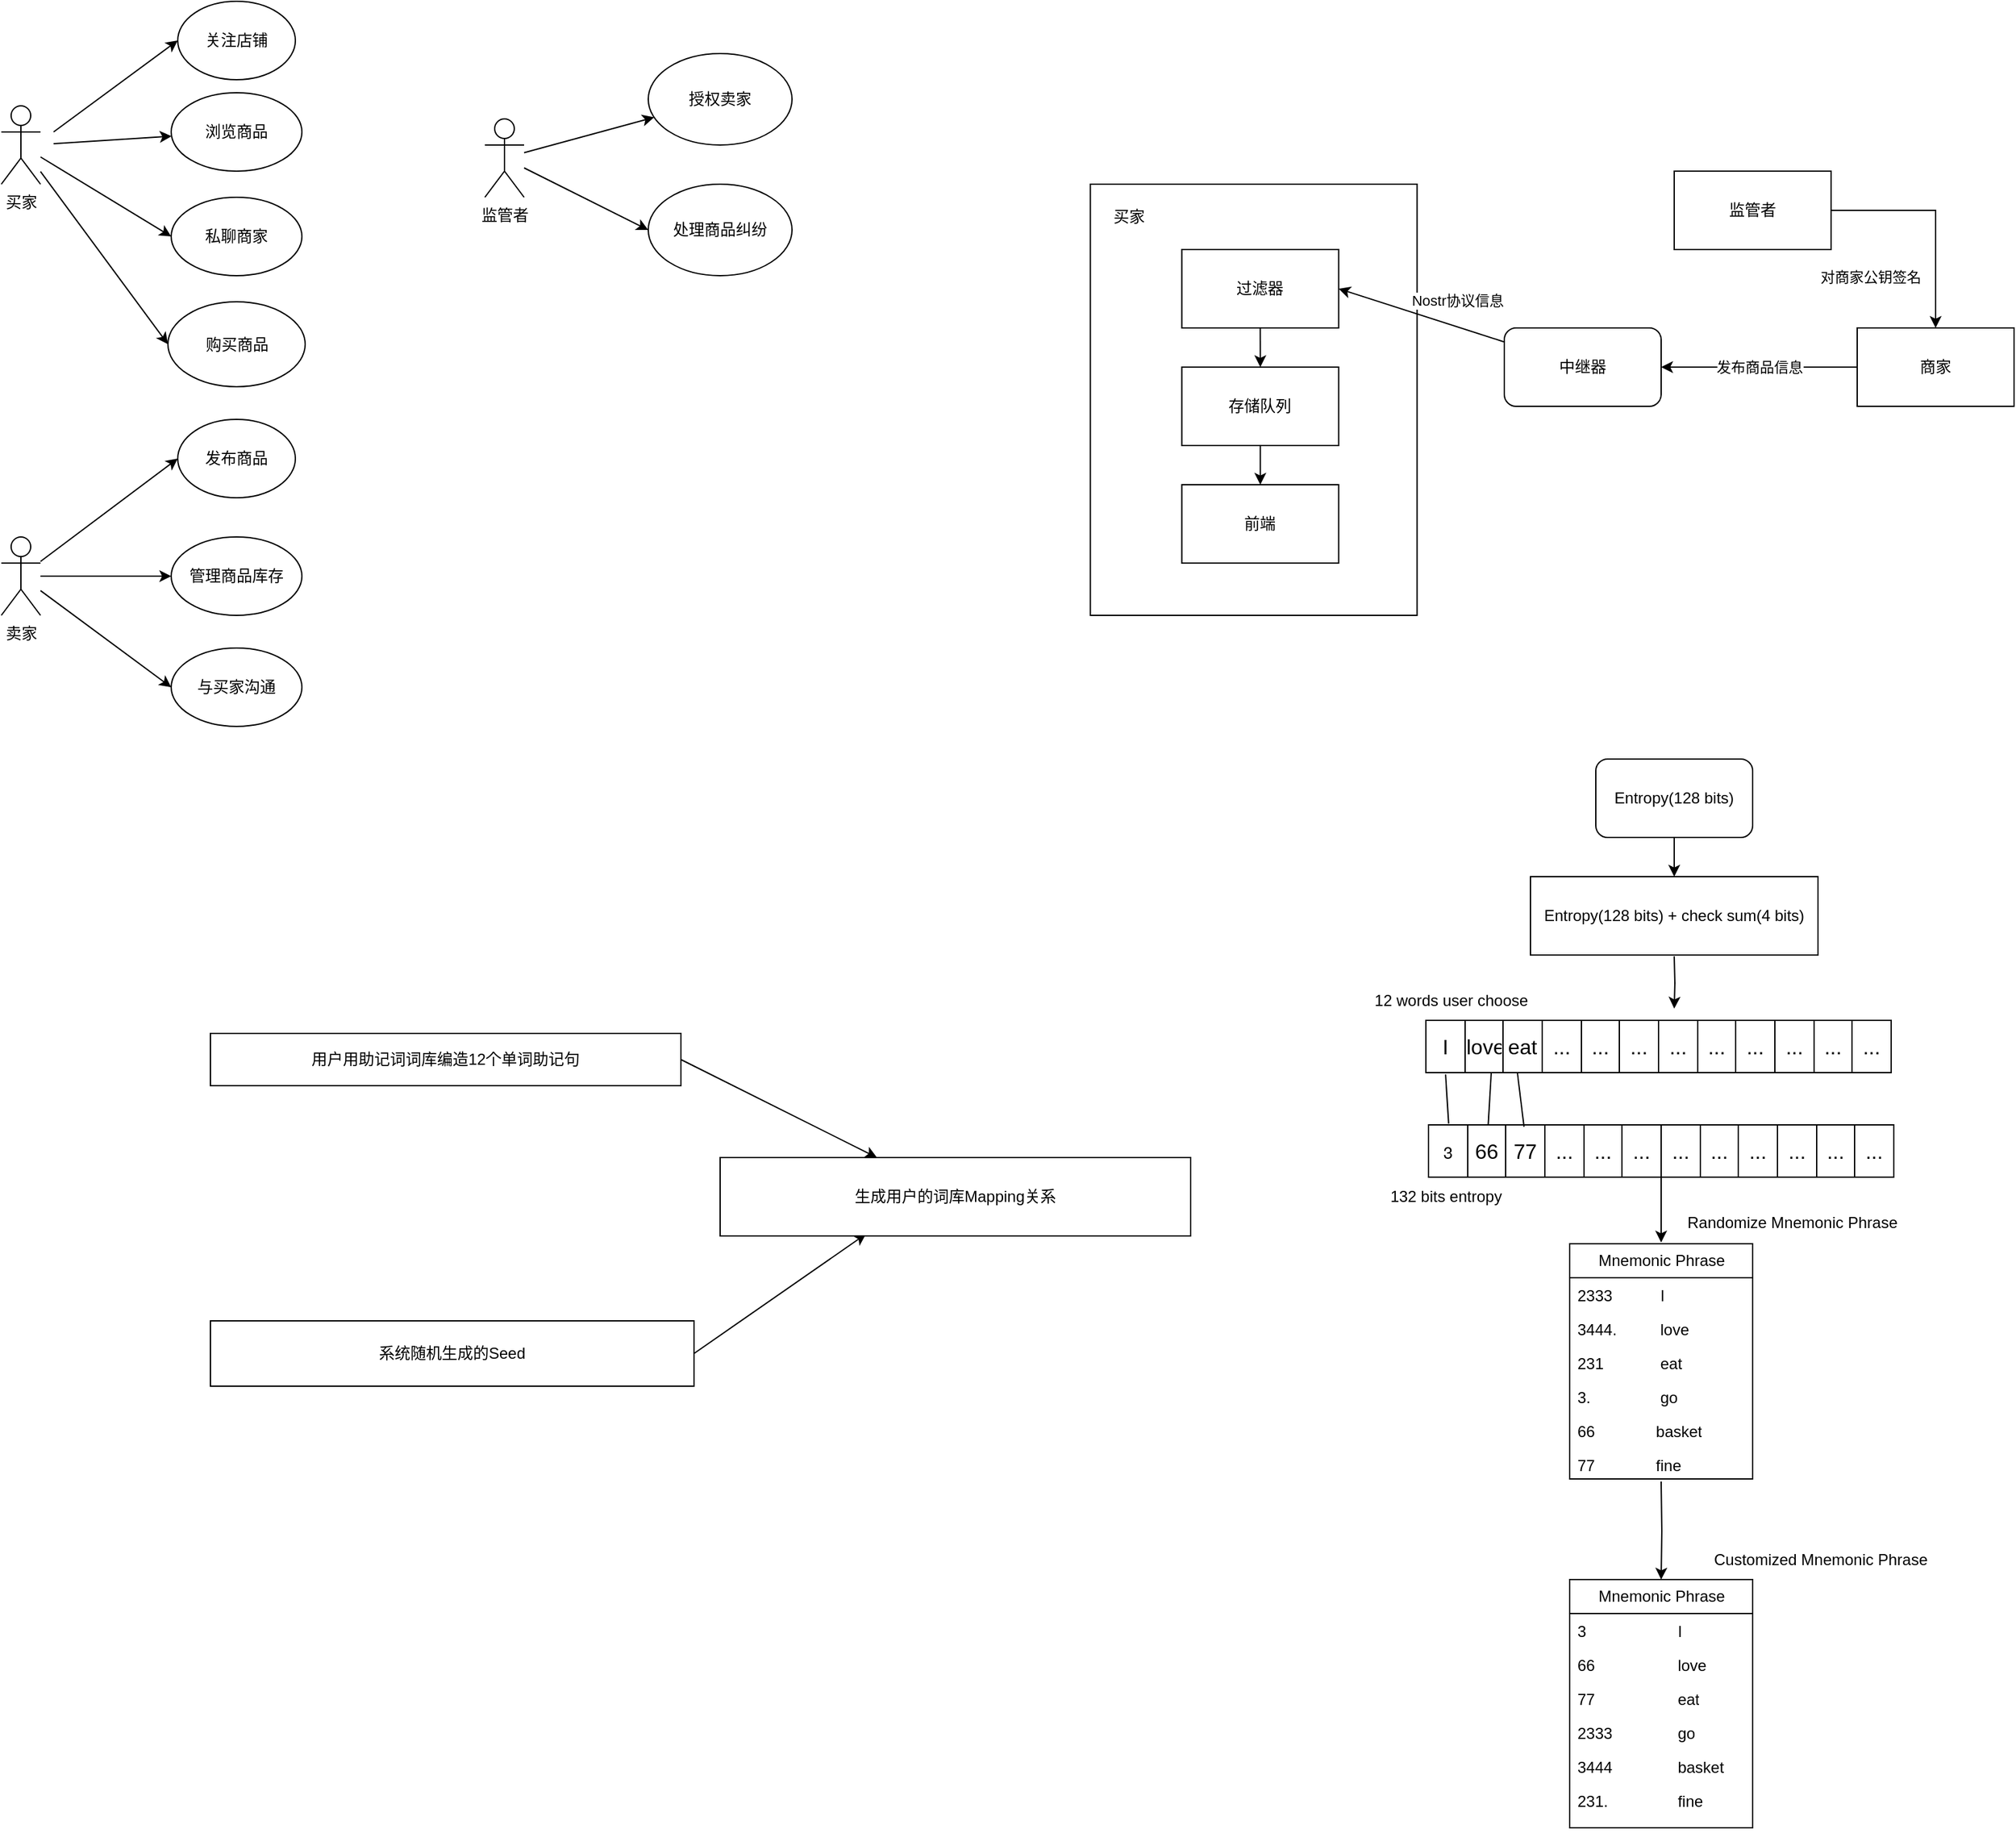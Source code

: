 <mxfile version="21.0.2" type="github">
  <diagram name="第 1 页" id="B5FwRz8VsBiWcjd7EB0q">
    <mxGraphModel dx="1122" dy="638" grid="1" gridSize="10" guides="1" tooltips="1" connect="1" arrows="1" fold="1" page="1" pageScale="1" pageWidth="827" pageHeight="1169" math="0" shadow="0">
      <root>
        <mxCell id="0" />
        <mxCell id="1" parent="0" />
        <mxCell id="hE6naJyZ3YEYH1XUzzc--43" value="Object" style="html=1;whiteSpace=wrap;" vertex="1" parent="1">
          <mxGeometry x="913.25" y="170" width="250" height="330" as="geometry" />
        </mxCell>
        <mxCell id="hE6naJyZ3YEYH1XUzzc--5" style="edgeStyle=orthogonalEdgeStyle;rounded=0;orthogonalLoop=1;jettySize=auto;html=1;exitX=0.5;exitY=1;exitDx=0;exitDy=0;" edge="1" parent="1" source="hE6naJyZ3YEYH1XUzzc--1" target="hE6naJyZ3YEYH1XUzzc--4">
          <mxGeometry relative="1" as="geometry" />
        </mxCell>
        <mxCell id="hE6naJyZ3YEYH1XUzzc--1" value="过滤器" style="rounded=0;whiteSpace=wrap;html=1;" vertex="1" parent="1">
          <mxGeometry x="983.25" y="220" width="120" height="60" as="geometry" />
        </mxCell>
        <mxCell id="hE6naJyZ3YEYH1XUzzc--7" style="edgeStyle=orthogonalEdgeStyle;rounded=0;orthogonalLoop=1;jettySize=auto;html=1;" edge="1" parent="1" source="hE6naJyZ3YEYH1XUzzc--4" target="hE6naJyZ3YEYH1XUzzc--6">
          <mxGeometry relative="1" as="geometry" />
        </mxCell>
        <mxCell id="hE6naJyZ3YEYH1XUzzc--4" value="存储队列" style="rounded=0;whiteSpace=wrap;html=1;" vertex="1" parent="1">
          <mxGeometry x="983.25" y="310" width="120" height="60" as="geometry" />
        </mxCell>
        <mxCell id="hE6naJyZ3YEYH1XUzzc--6" value="前端" style="rounded=0;whiteSpace=wrap;html=1;" vertex="1" parent="1">
          <mxGeometry x="983.25" y="400" width="120" height="60" as="geometry" />
        </mxCell>
        <mxCell id="hE6naJyZ3YEYH1XUzzc--15" style="rounded=0;orthogonalLoop=1;jettySize=auto;html=1;" edge="1" parent="1" target="hE6naJyZ3YEYH1XUzzc--10">
          <mxGeometry relative="1" as="geometry">
            <mxPoint x="120" y="139" as="sourcePoint" />
          </mxGeometry>
        </mxCell>
        <mxCell id="hE6naJyZ3YEYH1XUzzc--16" style="rounded=0;orthogonalLoop=1;jettySize=auto;html=1;entryX=0;entryY=0.5;entryDx=0;entryDy=0;" edge="1" parent="1" source="hE6naJyZ3YEYH1XUzzc--8" target="hE6naJyZ3YEYH1XUzzc--11">
          <mxGeometry relative="1" as="geometry" />
        </mxCell>
        <mxCell id="hE6naJyZ3YEYH1XUzzc--17" style="rounded=0;orthogonalLoop=1;jettySize=auto;html=1;entryX=0;entryY=0.5;entryDx=0;entryDy=0;" edge="1" parent="1" source="hE6naJyZ3YEYH1XUzzc--8" target="hE6naJyZ3YEYH1XUzzc--12">
          <mxGeometry relative="1" as="geometry" />
        </mxCell>
        <mxCell id="hE6naJyZ3YEYH1XUzzc--8" value="买家" style="shape=umlActor;verticalLabelPosition=bottom;verticalAlign=top;html=1;outlineConnect=0;" vertex="1" parent="1">
          <mxGeometry x="80" y="110" width="30" height="60" as="geometry" />
        </mxCell>
        <mxCell id="hE6naJyZ3YEYH1XUzzc--9" value="关注店铺" style="ellipse;whiteSpace=wrap;html=1;" vertex="1" parent="1">
          <mxGeometry x="215" y="30" width="90" height="60" as="geometry" />
        </mxCell>
        <mxCell id="hE6naJyZ3YEYH1XUzzc--10" value="浏览商品" style="ellipse;whiteSpace=wrap;html=1;" vertex="1" parent="1">
          <mxGeometry x="210" y="100" width="100" height="60" as="geometry" />
        </mxCell>
        <mxCell id="hE6naJyZ3YEYH1XUzzc--11" value="私聊商家" style="ellipse;whiteSpace=wrap;html=1;" vertex="1" parent="1">
          <mxGeometry x="210" y="180" width="100" height="60" as="geometry" />
        </mxCell>
        <mxCell id="hE6naJyZ3YEYH1XUzzc--12" value="购买商品" style="ellipse;whiteSpace=wrap;html=1;" vertex="1" parent="1">
          <mxGeometry x="207.5" y="260" width="105" height="65" as="geometry" />
        </mxCell>
        <mxCell id="hE6naJyZ3YEYH1XUzzc--14" value="" style="endArrow=classic;html=1;rounded=0;entryX=0;entryY=0.5;entryDx=0;entryDy=0;" edge="1" parent="1" target="hE6naJyZ3YEYH1XUzzc--9">
          <mxGeometry width="50" height="50" relative="1" as="geometry">
            <mxPoint x="120" y="130" as="sourcePoint" />
            <mxPoint x="440" y="210" as="targetPoint" />
          </mxGeometry>
        </mxCell>
        <mxCell id="hE6naJyZ3YEYH1XUzzc--24" style="rounded=0;orthogonalLoop=1;jettySize=auto;html=1;entryX=0;entryY=0.5;entryDx=0;entryDy=0;" edge="1" parent="1" source="hE6naJyZ3YEYH1XUzzc--18" target="hE6naJyZ3YEYH1XUzzc--21">
          <mxGeometry relative="1" as="geometry" />
        </mxCell>
        <mxCell id="hE6naJyZ3YEYH1XUzzc--25" style="edgeStyle=orthogonalEdgeStyle;rounded=0;orthogonalLoop=1;jettySize=auto;html=1;entryX=0;entryY=0.5;entryDx=0;entryDy=0;" edge="1" parent="1" source="hE6naJyZ3YEYH1XUzzc--18" target="hE6naJyZ3YEYH1XUzzc--22">
          <mxGeometry relative="1" as="geometry" />
        </mxCell>
        <mxCell id="hE6naJyZ3YEYH1XUzzc--26" style="rounded=0;orthogonalLoop=1;jettySize=auto;html=1;entryX=0;entryY=0.5;entryDx=0;entryDy=0;" edge="1" parent="1" source="hE6naJyZ3YEYH1XUzzc--18" target="hE6naJyZ3YEYH1XUzzc--23">
          <mxGeometry relative="1" as="geometry" />
        </mxCell>
        <mxCell id="hE6naJyZ3YEYH1XUzzc--18" value="卖家" style="shape=umlActor;verticalLabelPosition=bottom;verticalAlign=top;html=1;outlineConnect=0;" vertex="1" parent="1">
          <mxGeometry x="80" y="440" width="30" height="60" as="geometry" />
        </mxCell>
        <mxCell id="hE6naJyZ3YEYH1XUzzc--21" value="发布商品" style="ellipse;whiteSpace=wrap;html=1;" vertex="1" parent="1">
          <mxGeometry x="215" y="350" width="90" height="60" as="geometry" />
        </mxCell>
        <mxCell id="hE6naJyZ3YEYH1XUzzc--22" value="管理商品库存" style="ellipse;whiteSpace=wrap;html=1;" vertex="1" parent="1">
          <mxGeometry x="210" y="440" width="100" height="60" as="geometry" />
        </mxCell>
        <mxCell id="hE6naJyZ3YEYH1XUzzc--23" value="与买家沟通" style="ellipse;whiteSpace=wrap;html=1;" vertex="1" parent="1">
          <mxGeometry x="210" y="525" width="100" height="60" as="geometry" />
        </mxCell>
        <mxCell id="hE6naJyZ3YEYH1XUzzc--30" style="rounded=0;orthogonalLoop=1;jettySize=auto;html=1;" edge="1" parent="1" source="hE6naJyZ3YEYH1XUzzc--27" target="hE6naJyZ3YEYH1XUzzc--28">
          <mxGeometry relative="1" as="geometry" />
        </mxCell>
        <mxCell id="hE6naJyZ3YEYH1XUzzc--32" style="rounded=0;orthogonalLoop=1;jettySize=auto;html=1;entryX=0;entryY=0.5;entryDx=0;entryDy=0;" edge="1" parent="1" source="hE6naJyZ3YEYH1XUzzc--27" target="hE6naJyZ3YEYH1XUzzc--29">
          <mxGeometry relative="1" as="geometry" />
        </mxCell>
        <mxCell id="hE6naJyZ3YEYH1XUzzc--27" value="监管者" style="shape=umlActor;verticalLabelPosition=bottom;verticalAlign=top;html=1;outlineConnect=0;" vertex="1" parent="1">
          <mxGeometry x="450" y="120" width="30" height="60" as="geometry" />
        </mxCell>
        <mxCell id="hE6naJyZ3YEYH1XUzzc--28" value="授权卖家" style="ellipse;whiteSpace=wrap;html=1;" vertex="1" parent="1">
          <mxGeometry x="575" y="70" width="110" height="70" as="geometry" />
        </mxCell>
        <mxCell id="hE6naJyZ3YEYH1XUzzc--29" value="处理商品纠纷" style="ellipse;whiteSpace=wrap;html=1;" vertex="1" parent="1">
          <mxGeometry x="575" y="170" width="110" height="70" as="geometry" />
        </mxCell>
        <mxCell id="hE6naJyZ3YEYH1XUzzc--37" value="Nostr协议信息" style="rounded=0;orthogonalLoop=1;jettySize=auto;html=1;entryX=1;entryY=0.5;entryDx=0;entryDy=0;" edge="1" parent="1" source="hE6naJyZ3YEYH1XUzzc--36" target="hE6naJyZ3YEYH1XUzzc--1">
          <mxGeometry x="-0.35" y="-19" relative="1" as="geometry">
            <mxPoint as="offset" />
          </mxGeometry>
        </mxCell>
        <mxCell id="hE6naJyZ3YEYH1XUzzc--36" value="中继器" style="rounded=1;whiteSpace=wrap;html=1;" vertex="1" parent="1">
          <mxGeometry x="1230" y="280" width="120" height="60" as="geometry" />
        </mxCell>
        <mxCell id="hE6naJyZ3YEYH1XUzzc--39" value="发布商品信息" style="edgeStyle=orthogonalEdgeStyle;rounded=0;orthogonalLoop=1;jettySize=auto;html=1;entryX=1;entryY=0.5;entryDx=0;entryDy=0;" edge="1" parent="1" source="hE6naJyZ3YEYH1XUzzc--38" target="hE6naJyZ3YEYH1XUzzc--36">
          <mxGeometry relative="1" as="geometry" />
        </mxCell>
        <mxCell id="hE6naJyZ3YEYH1XUzzc--38" value="商家" style="rounded=0;whiteSpace=wrap;html=1;" vertex="1" parent="1">
          <mxGeometry x="1500" y="280" width="120" height="60" as="geometry" />
        </mxCell>
        <mxCell id="hE6naJyZ3YEYH1XUzzc--41" style="edgeStyle=orthogonalEdgeStyle;rounded=0;orthogonalLoop=1;jettySize=auto;html=1;entryX=0.5;entryY=0;entryDx=0;entryDy=0;" edge="1" parent="1" source="hE6naJyZ3YEYH1XUzzc--40" target="hE6naJyZ3YEYH1XUzzc--38">
          <mxGeometry relative="1" as="geometry" />
        </mxCell>
        <mxCell id="hE6naJyZ3YEYH1XUzzc--42" value="对商家公钥签名" style="edgeLabel;html=1;align=center;verticalAlign=middle;resizable=0;points=[];" vertex="1" connectable="0" parent="hE6naJyZ3YEYH1XUzzc--41">
          <mxGeometry x="0.124" y="2" relative="1" as="geometry">
            <mxPoint x="-52" y="35" as="offset" />
          </mxGeometry>
        </mxCell>
        <mxCell id="hE6naJyZ3YEYH1XUzzc--40" value="监管者" style="rounded=0;whiteSpace=wrap;html=1;" vertex="1" parent="1">
          <mxGeometry x="1360" y="160" width="120" height="60" as="geometry" />
        </mxCell>
        <mxCell id="hE6naJyZ3YEYH1XUzzc--45" value="买家" style="text;html=1;strokeColor=none;fillColor=none;align=center;verticalAlign=middle;whiteSpace=wrap;rounded=0;" vertex="1" parent="1">
          <mxGeometry x="913.25" y="180" width="60" height="30" as="geometry" />
        </mxCell>
        <mxCell id="hE6naJyZ3YEYH1XUzzc--50" style="rounded=0;orthogonalLoop=1;jettySize=auto;html=1;exitX=1;exitY=0.5;exitDx=0;exitDy=0;" edge="1" parent="1" source="hE6naJyZ3YEYH1XUzzc--46" target="hE6naJyZ3YEYH1XUzzc--49">
          <mxGeometry relative="1" as="geometry" />
        </mxCell>
        <mxCell id="hE6naJyZ3YEYH1XUzzc--46" value="用户用助记词词库编造12个单词助记句" style="rounded=0;whiteSpace=wrap;html=1;" vertex="1" parent="1">
          <mxGeometry x="240" y="820" width="360" height="40" as="geometry" />
        </mxCell>
        <mxCell id="hE6naJyZ3YEYH1XUzzc--51" style="rounded=0;orthogonalLoop=1;jettySize=auto;html=1;entryX=0.31;entryY=0.975;entryDx=0;entryDy=0;entryPerimeter=0;exitX=1;exitY=0.5;exitDx=0;exitDy=0;" edge="1" parent="1" source="hE6naJyZ3YEYH1XUzzc--48" target="hE6naJyZ3YEYH1XUzzc--49">
          <mxGeometry relative="1" as="geometry" />
        </mxCell>
        <mxCell id="hE6naJyZ3YEYH1XUzzc--48" value="系统随机生成的Seed" style="rounded=0;whiteSpace=wrap;html=1;" vertex="1" parent="1">
          <mxGeometry x="240" y="1040" width="370" height="50" as="geometry" />
        </mxCell>
        <mxCell id="hE6naJyZ3YEYH1XUzzc--49" value="生成用户的词库Mapping关系" style="rounded=0;whiteSpace=wrap;html=1;" vertex="1" parent="1">
          <mxGeometry x="630" y="915" width="360" height="60" as="geometry" />
        </mxCell>
        <mxCell id="hE6naJyZ3YEYH1XUzzc--54" style="edgeStyle=orthogonalEdgeStyle;rounded=0;orthogonalLoop=1;jettySize=auto;html=1;exitX=0.5;exitY=1;exitDx=0;exitDy=0;entryX=0.5;entryY=0;entryDx=0;entryDy=0;" edge="1" parent="1" source="hE6naJyZ3YEYH1XUzzc--52" target="hE6naJyZ3YEYH1XUzzc--53">
          <mxGeometry relative="1" as="geometry" />
        </mxCell>
        <mxCell id="hE6naJyZ3YEYH1XUzzc--52" value="Entropy(128 bits)" style="rounded=1;whiteSpace=wrap;html=1;" vertex="1" parent="1">
          <mxGeometry x="1300" y="610" width="120" height="60" as="geometry" />
        </mxCell>
        <mxCell id="hE6naJyZ3YEYH1XUzzc--155" style="edgeStyle=orthogonalEdgeStyle;rounded=0;orthogonalLoop=1;jettySize=auto;html=1;" edge="1" parent="1">
          <mxGeometry relative="1" as="geometry">
            <mxPoint x="1360" y="801" as="targetPoint" />
            <mxPoint x="1360" y="761" as="sourcePoint" />
          </mxGeometry>
        </mxCell>
        <mxCell id="hE6naJyZ3YEYH1XUzzc--53" value="Entropy(128 bits) + check sum(4 bits)" style="rounded=0;whiteSpace=wrap;html=1;" vertex="1" parent="1">
          <mxGeometry x="1250" y="700" width="220" height="60" as="geometry" />
        </mxCell>
        <mxCell id="hE6naJyZ3YEYH1XUzzc--80" value="" style="shape=table;startSize=0;container=1;collapsible=0;childLayout=tableLayout;fontSize=16;" vertex="1" parent="1">
          <mxGeometry x="1170" y="810" width="89" height="40" as="geometry" />
        </mxCell>
        <mxCell id="hE6naJyZ3YEYH1XUzzc--81" value="" style="shape=tableRow;horizontal=0;startSize=0;swimlaneHead=0;swimlaneBody=0;strokeColor=inherit;top=0;left=0;bottom=0;right=0;collapsible=0;dropTarget=0;fillColor=none;points=[[0,0.5],[1,0.5]];portConstraint=eastwest;fontSize=16;" vertex="1" parent="hE6naJyZ3YEYH1XUzzc--80">
          <mxGeometry width="89" height="40" as="geometry" />
        </mxCell>
        <mxCell id="hE6naJyZ3YEYH1XUzzc--82" value="I" style="shape=partialRectangle;html=1;whiteSpace=wrap;connectable=0;strokeColor=inherit;overflow=hidden;fillColor=none;top=0;left=0;bottom=0;right=0;pointerEvents=1;fontSize=16;" vertex="1" parent="hE6naJyZ3YEYH1XUzzc--81">
          <mxGeometry width="30" height="40" as="geometry">
            <mxRectangle width="30" height="40" as="alternateBounds" />
          </mxGeometry>
        </mxCell>
        <mxCell id="hE6naJyZ3YEYH1XUzzc--83" value="love" style="shape=partialRectangle;html=1;whiteSpace=wrap;connectable=0;strokeColor=inherit;overflow=hidden;fillColor=none;top=0;left=0;bottom=0;right=0;pointerEvents=1;fontSize=16;" vertex="1" parent="hE6naJyZ3YEYH1XUzzc--81">
          <mxGeometry x="30" width="29" height="40" as="geometry">
            <mxRectangle width="29" height="40" as="alternateBounds" />
          </mxGeometry>
        </mxCell>
        <mxCell id="hE6naJyZ3YEYH1XUzzc--84" value="eat" style="shape=partialRectangle;html=1;whiteSpace=wrap;connectable=0;strokeColor=inherit;overflow=hidden;fillColor=none;top=0;left=0;bottom=0;right=0;pointerEvents=1;fontSize=16;" vertex="1" parent="hE6naJyZ3YEYH1XUzzc--81">
          <mxGeometry x="59" width="30" height="40" as="geometry">
            <mxRectangle width="30" height="40" as="alternateBounds" />
          </mxGeometry>
        </mxCell>
        <mxCell id="hE6naJyZ3YEYH1XUzzc--93" value="" style="shape=table;startSize=0;container=1;collapsible=0;childLayout=tableLayout;fontSize=16;" vertex="1" parent="1">
          <mxGeometry x="1259" y="810" width="89" height="40" as="geometry" />
        </mxCell>
        <mxCell id="hE6naJyZ3YEYH1XUzzc--94" value="" style="shape=tableRow;horizontal=0;startSize=0;swimlaneHead=0;swimlaneBody=0;strokeColor=inherit;top=0;left=0;bottom=0;right=0;collapsible=0;dropTarget=0;fillColor=none;points=[[0,0.5],[1,0.5]];portConstraint=eastwest;fontSize=16;" vertex="1" parent="hE6naJyZ3YEYH1XUzzc--93">
          <mxGeometry width="89" height="40" as="geometry" />
        </mxCell>
        <mxCell id="hE6naJyZ3YEYH1XUzzc--95" value="..." style="shape=partialRectangle;html=1;whiteSpace=wrap;connectable=0;strokeColor=inherit;overflow=hidden;fillColor=none;top=0;left=0;bottom=0;right=0;pointerEvents=1;fontSize=16;" vertex="1" parent="hE6naJyZ3YEYH1XUzzc--94">
          <mxGeometry width="30" height="40" as="geometry">
            <mxRectangle width="30" height="40" as="alternateBounds" />
          </mxGeometry>
        </mxCell>
        <mxCell id="hE6naJyZ3YEYH1XUzzc--96" value="..." style="shape=partialRectangle;html=1;whiteSpace=wrap;connectable=0;strokeColor=inherit;overflow=hidden;fillColor=none;top=0;left=0;bottom=0;right=0;pointerEvents=1;fontSize=16;" vertex="1" parent="hE6naJyZ3YEYH1XUzzc--94">
          <mxGeometry x="30" width="29" height="40" as="geometry">
            <mxRectangle width="29" height="40" as="alternateBounds" />
          </mxGeometry>
        </mxCell>
        <mxCell id="hE6naJyZ3YEYH1XUzzc--97" value="..." style="shape=partialRectangle;html=1;whiteSpace=wrap;connectable=0;strokeColor=inherit;overflow=hidden;fillColor=none;top=0;left=0;bottom=0;right=0;pointerEvents=1;fontSize=16;" vertex="1" parent="hE6naJyZ3YEYH1XUzzc--94">
          <mxGeometry x="59" width="30" height="40" as="geometry">
            <mxRectangle width="30" height="40" as="alternateBounds" />
          </mxGeometry>
        </mxCell>
        <mxCell id="hE6naJyZ3YEYH1XUzzc--98" value="" style="shape=table;startSize=0;container=1;collapsible=0;childLayout=tableLayout;fontSize=16;" vertex="1" parent="1">
          <mxGeometry x="1348" y="810" width="89" height="40" as="geometry" />
        </mxCell>
        <mxCell id="hE6naJyZ3YEYH1XUzzc--99" value="" style="shape=tableRow;horizontal=0;startSize=0;swimlaneHead=0;swimlaneBody=0;strokeColor=inherit;top=0;left=0;bottom=0;right=0;collapsible=0;dropTarget=0;fillColor=none;points=[[0,0.5],[1,0.5]];portConstraint=eastwest;fontSize=16;" vertex="1" parent="hE6naJyZ3YEYH1XUzzc--98">
          <mxGeometry width="89" height="40" as="geometry" />
        </mxCell>
        <mxCell id="hE6naJyZ3YEYH1XUzzc--100" value="..." style="shape=partialRectangle;html=1;whiteSpace=wrap;connectable=0;strokeColor=inherit;overflow=hidden;fillColor=none;top=0;left=0;bottom=0;right=0;pointerEvents=1;fontSize=16;" vertex="1" parent="hE6naJyZ3YEYH1XUzzc--99">
          <mxGeometry width="30" height="40" as="geometry">
            <mxRectangle width="30" height="40" as="alternateBounds" />
          </mxGeometry>
        </mxCell>
        <mxCell id="hE6naJyZ3YEYH1XUzzc--101" value="..." style="shape=partialRectangle;html=1;whiteSpace=wrap;connectable=0;strokeColor=inherit;overflow=hidden;fillColor=none;top=0;left=0;bottom=0;right=0;pointerEvents=1;fontSize=16;" vertex="1" parent="hE6naJyZ3YEYH1XUzzc--99">
          <mxGeometry x="30" width="29" height="40" as="geometry">
            <mxRectangle width="29" height="40" as="alternateBounds" />
          </mxGeometry>
        </mxCell>
        <mxCell id="hE6naJyZ3YEYH1XUzzc--102" value="..." style="shape=partialRectangle;html=1;whiteSpace=wrap;connectable=0;strokeColor=inherit;overflow=hidden;fillColor=none;top=0;left=0;bottom=0;right=0;pointerEvents=1;fontSize=16;" vertex="1" parent="hE6naJyZ3YEYH1XUzzc--99">
          <mxGeometry x="59" width="30" height="40" as="geometry">
            <mxRectangle width="30" height="40" as="alternateBounds" />
          </mxGeometry>
        </mxCell>
        <mxCell id="hE6naJyZ3YEYH1XUzzc--103" value="" style="shape=table;startSize=0;container=1;collapsible=0;childLayout=tableLayout;fontSize=16;" vertex="1" parent="1">
          <mxGeometry x="1437" y="810" width="89" height="40" as="geometry" />
        </mxCell>
        <mxCell id="hE6naJyZ3YEYH1XUzzc--104" value="" style="shape=tableRow;horizontal=0;startSize=0;swimlaneHead=0;swimlaneBody=0;strokeColor=inherit;top=0;left=0;bottom=0;right=0;collapsible=0;dropTarget=0;fillColor=none;points=[[0,0.5],[1,0.5]];portConstraint=eastwest;fontSize=16;" vertex="1" parent="hE6naJyZ3YEYH1XUzzc--103">
          <mxGeometry width="89" height="40" as="geometry" />
        </mxCell>
        <mxCell id="hE6naJyZ3YEYH1XUzzc--105" value="..." style="shape=partialRectangle;html=1;whiteSpace=wrap;connectable=0;strokeColor=inherit;overflow=hidden;fillColor=none;top=0;left=0;bottom=0;right=0;pointerEvents=1;fontSize=16;" vertex="1" parent="hE6naJyZ3YEYH1XUzzc--104">
          <mxGeometry width="30" height="40" as="geometry">
            <mxRectangle width="30" height="40" as="alternateBounds" />
          </mxGeometry>
        </mxCell>
        <mxCell id="hE6naJyZ3YEYH1XUzzc--106" value="..." style="shape=partialRectangle;html=1;whiteSpace=wrap;connectable=0;strokeColor=inherit;overflow=hidden;fillColor=none;top=0;left=0;bottom=0;right=0;pointerEvents=1;fontSize=16;" vertex="1" parent="hE6naJyZ3YEYH1XUzzc--104">
          <mxGeometry x="30" width="29" height="40" as="geometry">
            <mxRectangle width="29" height="40" as="alternateBounds" />
          </mxGeometry>
        </mxCell>
        <mxCell id="hE6naJyZ3YEYH1XUzzc--107" value="..." style="shape=partialRectangle;html=1;whiteSpace=wrap;connectable=0;strokeColor=inherit;overflow=hidden;fillColor=none;top=0;left=0;bottom=0;right=0;pointerEvents=1;fontSize=16;" vertex="1" parent="hE6naJyZ3YEYH1XUzzc--104">
          <mxGeometry x="59" width="30" height="40" as="geometry">
            <mxRectangle width="30" height="40" as="alternateBounds" />
          </mxGeometry>
        </mxCell>
        <mxCell id="hE6naJyZ3YEYH1XUzzc--108" value="12 words user choose" style="text;html=1;align=center;verticalAlign=middle;resizable=0;points=[];autosize=1;strokeColor=none;fillColor=none;" vertex="1" parent="1">
          <mxGeometry x="1119" y="780" width="140" height="30" as="geometry" />
        </mxCell>
        <mxCell id="hE6naJyZ3YEYH1XUzzc--130" value="" style="shape=table;startSize=0;container=1;collapsible=0;childLayout=tableLayout;fontSize=16;" vertex="1" parent="1">
          <mxGeometry x="1172" y="890" width="89" height="40" as="geometry" />
        </mxCell>
        <mxCell id="hE6naJyZ3YEYH1XUzzc--131" value="" style="shape=tableRow;horizontal=0;startSize=0;swimlaneHead=0;swimlaneBody=0;strokeColor=inherit;top=0;left=0;bottom=0;right=0;collapsible=0;dropTarget=0;fillColor=none;points=[[0,0.5],[1,0.5]];portConstraint=eastwest;fontSize=16;" vertex="1" parent="hE6naJyZ3YEYH1XUzzc--130">
          <mxGeometry width="89" height="40" as="geometry" />
        </mxCell>
        <mxCell id="hE6naJyZ3YEYH1XUzzc--132" value="&lt;p style=&quot;margin: 0px; font-variant-numeric: normal; font-variant-east-asian: normal; font-stretch: normal; font-size: 13px; line-height: normal; font-family: &amp;quot;Helvetica Neue&amp;quot;; text-align: start;&quot; class=&quot;p1&quot;&gt;3&lt;/p&gt;" style="shape=partialRectangle;html=1;whiteSpace=wrap;connectable=0;strokeColor=inherit;overflow=hidden;fillColor=none;top=0;left=0;bottom=0;right=0;pointerEvents=1;fontSize=16;" vertex="1" parent="hE6naJyZ3YEYH1XUzzc--131">
          <mxGeometry width="30" height="40" as="geometry">
            <mxRectangle width="30" height="40" as="alternateBounds" />
          </mxGeometry>
        </mxCell>
        <mxCell id="hE6naJyZ3YEYH1XUzzc--133" value="66" style="shape=partialRectangle;html=1;whiteSpace=wrap;connectable=0;strokeColor=inherit;overflow=hidden;fillColor=none;top=0;left=0;bottom=0;right=0;pointerEvents=1;fontSize=16;" vertex="1" parent="hE6naJyZ3YEYH1XUzzc--131">
          <mxGeometry x="30" width="29" height="40" as="geometry">
            <mxRectangle width="29" height="40" as="alternateBounds" />
          </mxGeometry>
        </mxCell>
        <mxCell id="hE6naJyZ3YEYH1XUzzc--134" value="77" style="shape=partialRectangle;html=1;whiteSpace=wrap;connectable=0;strokeColor=inherit;overflow=hidden;fillColor=none;top=0;left=0;bottom=0;right=0;pointerEvents=1;fontSize=16;" vertex="1" parent="hE6naJyZ3YEYH1XUzzc--131">
          <mxGeometry x="59" width="30" height="40" as="geometry">
            <mxRectangle width="30" height="40" as="alternateBounds" />
          </mxGeometry>
        </mxCell>
        <mxCell id="hE6naJyZ3YEYH1XUzzc--135" value="" style="shape=table;startSize=0;container=1;collapsible=0;childLayout=tableLayout;fontSize=16;" vertex="1" parent="1">
          <mxGeometry x="1261" y="890" width="89" height="40" as="geometry" />
        </mxCell>
        <mxCell id="hE6naJyZ3YEYH1XUzzc--136" value="" style="shape=tableRow;horizontal=0;startSize=0;swimlaneHead=0;swimlaneBody=0;strokeColor=inherit;top=0;left=0;bottom=0;right=0;collapsible=0;dropTarget=0;fillColor=none;points=[[0,0.5],[1,0.5]];portConstraint=eastwest;fontSize=16;" vertex="1" parent="hE6naJyZ3YEYH1XUzzc--135">
          <mxGeometry width="89" height="40" as="geometry" />
        </mxCell>
        <mxCell id="hE6naJyZ3YEYH1XUzzc--137" value="..." style="shape=partialRectangle;html=1;whiteSpace=wrap;connectable=0;strokeColor=inherit;overflow=hidden;fillColor=none;top=0;left=0;bottom=0;right=0;pointerEvents=1;fontSize=16;" vertex="1" parent="hE6naJyZ3YEYH1XUzzc--136">
          <mxGeometry width="30" height="40" as="geometry">
            <mxRectangle width="30" height="40" as="alternateBounds" />
          </mxGeometry>
        </mxCell>
        <mxCell id="hE6naJyZ3YEYH1XUzzc--138" value="..." style="shape=partialRectangle;html=1;whiteSpace=wrap;connectable=0;strokeColor=inherit;overflow=hidden;fillColor=none;top=0;left=0;bottom=0;right=0;pointerEvents=1;fontSize=16;" vertex="1" parent="hE6naJyZ3YEYH1XUzzc--136">
          <mxGeometry x="30" width="29" height="40" as="geometry">
            <mxRectangle width="29" height="40" as="alternateBounds" />
          </mxGeometry>
        </mxCell>
        <mxCell id="hE6naJyZ3YEYH1XUzzc--139" value="..." style="shape=partialRectangle;html=1;whiteSpace=wrap;connectable=0;strokeColor=inherit;overflow=hidden;fillColor=none;top=0;left=0;bottom=0;right=0;pointerEvents=1;fontSize=16;" vertex="1" parent="hE6naJyZ3YEYH1XUzzc--136">
          <mxGeometry x="59" width="30" height="40" as="geometry">
            <mxRectangle width="30" height="40" as="alternateBounds" />
          </mxGeometry>
        </mxCell>
        <mxCell id="hE6naJyZ3YEYH1XUzzc--140" value="" style="shape=table;startSize=0;container=1;collapsible=0;childLayout=tableLayout;fontSize=16;" vertex="1" parent="1">
          <mxGeometry x="1350" y="890" width="89" height="40" as="geometry" />
        </mxCell>
        <mxCell id="hE6naJyZ3YEYH1XUzzc--141" value="" style="shape=tableRow;horizontal=0;startSize=0;swimlaneHead=0;swimlaneBody=0;strokeColor=inherit;top=0;left=0;bottom=0;right=0;collapsible=0;dropTarget=0;fillColor=none;points=[[0,0.5],[1,0.5]];portConstraint=eastwest;fontSize=16;" vertex="1" parent="hE6naJyZ3YEYH1XUzzc--140">
          <mxGeometry width="89" height="40" as="geometry" />
        </mxCell>
        <mxCell id="hE6naJyZ3YEYH1XUzzc--142" value="..." style="shape=partialRectangle;html=1;whiteSpace=wrap;connectable=0;strokeColor=inherit;overflow=hidden;fillColor=none;top=0;left=0;bottom=0;right=0;pointerEvents=1;fontSize=16;" vertex="1" parent="hE6naJyZ3YEYH1XUzzc--141">
          <mxGeometry width="30" height="40" as="geometry">
            <mxRectangle width="30" height="40" as="alternateBounds" />
          </mxGeometry>
        </mxCell>
        <mxCell id="hE6naJyZ3YEYH1XUzzc--143" value="..." style="shape=partialRectangle;html=1;whiteSpace=wrap;connectable=0;strokeColor=inherit;overflow=hidden;fillColor=none;top=0;left=0;bottom=0;right=0;pointerEvents=1;fontSize=16;" vertex="1" parent="hE6naJyZ3YEYH1XUzzc--141">
          <mxGeometry x="30" width="29" height="40" as="geometry">
            <mxRectangle width="29" height="40" as="alternateBounds" />
          </mxGeometry>
        </mxCell>
        <mxCell id="hE6naJyZ3YEYH1XUzzc--144" value="..." style="shape=partialRectangle;html=1;whiteSpace=wrap;connectable=0;strokeColor=inherit;overflow=hidden;fillColor=none;top=0;left=0;bottom=0;right=0;pointerEvents=1;fontSize=16;" vertex="1" parent="hE6naJyZ3YEYH1XUzzc--141">
          <mxGeometry x="59" width="30" height="40" as="geometry">
            <mxRectangle width="30" height="40" as="alternateBounds" />
          </mxGeometry>
        </mxCell>
        <mxCell id="hE6naJyZ3YEYH1XUzzc--145" value="" style="shape=table;startSize=0;container=1;collapsible=0;childLayout=tableLayout;fontSize=16;" vertex="1" parent="1">
          <mxGeometry x="1439" y="890" width="89" height="40" as="geometry" />
        </mxCell>
        <mxCell id="hE6naJyZ3YEYH1XUzzc--146" value="" style="shape=tableRow;horizontal=0;startSize=0;swimlaneHead=0;swimlaneBody=0;strokeColor=inherit;top=0;left=0;bottom=0;right=0;collapsible=0;dropTarget=0;fillColor=none;points=[[0,0.5],[1,0.5]];portConstraint=eastwest;fontSize=16;" vertex="1" parent="hE6naJyZ3YEYH1XUzzc--145">
          <mxGeometry width="89" height="40" as="geometry" />
        </mxCell>
        <mxCell id="hE6naJyZ3YEYH1XUzzc--147" value="..." style="shape=partialRectangle;html=1;whiteSpace=wrap;connectable=0;strokeColor=inherit;overflow=hidden;fillColor=none;top=0;left=0;bottom=0;right=0;pointerEvents=1;fontSize=16;" vertex="1" parent="hE6naJyZ3YEYH1XUzzc--146">
          <mxGeometry width="30" height="40" as="geometry">
            <mxRectangle width="30" height="40" as="alternateBounds" />
          </mxGeometry>
        </mxCell>
        <mxCell id="hE6naJyZ3YEYH1XUzzc--148" value="..." style="shape=partialRectangle;html=1;whiteSpace=wrap;connectable=0;strokeColor=inherit;overflow=hidden;fillColor=none;top=0;left=0;bottom=0;right=0;pointerEvents=1;fontSize=16;" vertex="1" parent="hE6naJyZ3YEYH1XUzzc--146">
          <mxGeometry x="30" width="29" height="40" as="geometry">
            <mxRectangle width="29" height="40" as="alternateBounds" />
          </mxGeometry>
        </mxCell>
        <mxCell id="hE6naJyZ3YEYH1XUzzc--149" value="..." style="shape=partialRectangle;html=1;whiteSpace=wrap;connectable=0;strokeColor=inherit;overflow=hidden;fillColor=none;top=0;left=0;bottom=0;right=0;pointerEvents=1;fontSize=16;" vertex="1" parent="hE6naJyZ3YEYH1XUzzc--146">
          <mxGeometry x="59" width="30" height="40" as="geometry">
            <mxRectangle width="30" height="40" as="alternateBounds" />
          </mxGeometry>
        </mxCell>
        <mxCell id="hE6naJyZ3YEYH1XUzzc--150" value="132 bits entropy" style="text;html=1;align=center;verticalAlign=middle;resizable=0;points=[];autosize=1;strokeColor=none;fillColor=none;" vertex="1" parent="1">
          <mxGeometry x="1130" y="930" width="110" height="30" as="geometry" />
        </mxCell>
        <mxCell id="hE6naJyZ3YEYH1XUzzc--151" value="" style="endArrow=none;html=1;rounded=0;entryX=0.169;entryY=1.035;entryDx=0;entryDy=0;entryPerimeter=0;exitX=0.173;exitY=-0.024;exitDx=0;exitDy=0;exitPerimeter=0;" edge="1" parent="1" source="hE6naJyZ3YEYH1XUzzc--131" target="hE6naJyZ3YEYH1XUzzc--81">
          <mxGeometry width="50" height="50" relative="1" as="geometry">
            <mxPoint x="1230" y="790" as="sourcePoint" />
            <mxPoint x="1280" y="740" as="targetPoint" />
          </mxGeometry>
        </mxCell>
        <mxCell id="hE6naJyZ3YEYH1XUzzc--152" value="" style="endArrow=none;html=1;rounded=0;" edge="1" parent="1" source="hE6naJyZ3YEYH1XUzzc--131">
          <mxGeometry width="50" height="50" relative="1" as="geometry">
            <mxPoint x="1170" y="900" as="sourcePoint" />
            <mxPoint x="1220" y="850" as="targetPoint" />
          </mxGeometry>
        </mxCell>
        <mxCell id="hE6naJyZ3YEYH1XUzzc--153" value="" style="endArrow=none;html=1;rounded=0;exitX=0.821;exitY=0.035;exitDx=0;exitDy=0;exitPerimeter=0;" edge="1" parent="1" source="hE6naJyZ3YEYH1XUzzc--131">
          <mxGeometry width="50" height="50" relative="1" as="geometry">
            <mxPoint x="1190" y="900" as="sourcePoint" />
            <mxPoint x="1240" y="850" as="targetPoint" />
          </mxGeometry>
        </mxCell>
        <mxCell id="hE6naJyZ3YEYH1XUzzc--156" value="" style="endArrow=classic;html=1;rounded=0;" edge="1" parent="1">
          <mxGeometry width="50" height="50" relative="1" as="geometry">
            <mxPoint x="1350" y="930" as="sourcePoint" />
            <mxPoint x="1350" y="980" as="targetPoint" />
          </mxGeometry>
        </mxCell>
        <mxCell id="hE6naJyZ3YEYH1XUzzc--180" style="edgeStyle=orthogonalEdgeStyle;rounded=0;orthogonalLoop=1;jettySize=auto;html=1;" edge="1" parent="1" target="hE6naJyZ3YEYH1XUzzc--176">
          <mxGeometry relative="1" as="geometry">
            <mxPoint x="1350" y="1163" as="sourcePoint" />
          </mxGeometry>
        </mxCell>
        <mxCell id="hE6naJyZ3YEYH1XUzzc--171" value="Mnemonic Phrase" style="swimlane;fontStyle=0;childLayout=stackLayout;horizontal=1;startSize=26;fillColor=none;horizontalStack=0;resizeParent=1;resizeParentMax=0;resizeLast=0;collapsible=1;marginBottom=0;html=1;" vertex="1" parent="1">
          <mxGeometry x="1280" y="981" width="140" height="180" as="geometry" />
        </mxCell>
        <mxCell id="hE6naJyZ3YEYH1XUzzc--172" value="2333&amp;nbsp; &amp;nbsp; &amp;nbsp; &amp;nbsp; &amp;nbsp; &amp;nbsp;I" style="text;strokeColor=none;fillColor=none;align=left;verticalAlign=top;spacingLeft=4;spacingRight=4;overflow=hidden;rotatable=0;points=[[0,0.5],[1,0.5]];portConstraint=eastwest;whiteSpace=wrap;html=1;" vertex="1" parent="hE6naJyZ3YEYH1XUzzc--171">
          <mxGeometry y="26" width="140" height="26" as="geometry" />
        </mxCell>
        <mxCell id="hE6naJyZ3YEYH1XUzzc--173" value="3444.&amp;nbsp; &amp;nbsp; &amp;nbsp; &amp;nbsp; &amp;nbsp; love" style="text;strokeColor=none;fillColor=none;align=left;verticalAlign=top;spacingLeft=4;spacingRight=4;overflow=hidden;rotatable=0;points=[[0,0.5],[1,0.5]];portConstraint=eastwest;whiteSpace=wrap;html=1;" vertex="1" parent="hE6naJyZ3YEYH1XUzzc--171">
          <mxGeometry y="52" width="140" height="26" as="geometry" />
        </mxCell>
        <mxCell id="hE6naJyZ3YEYH1XUzzc--174" value="231&amp;nbsp; &amp;nbsp; &amp;nbsp; &amp;nbsp; &amp;nbsp; &amp;nbsp; &amp;nbsp;eat" style="text;strokeColor=none;fillColor=none;align=left;verticalAlign=top;spacingLeft=4;spacingRight=4;overflow=hidden;rotatable=0;points=[[0,0.5],[1,0.5]];portConstraint=eastwest;whiteSpace=wrap;html=1;" vertex="1" parent="hE6naJyZ3YEYH1XUzzc--171">
          <mxGeometry y="78" width="140" height="102" as="geometry" />
        </mxCell>
        <mxCell id="hE6naJyZ3YEYH1XUzzc--175" value="Randomize&amp;nbsp;Mnemonic Phrase" style="text;html=1;align=center;verticalAlign=middle;resizable=0;points=[];autosize=1;strokeColor=none;fillColor=none;" vertex="1" parent="1">
          <mxGeometry x="1360" y="950" width="180" height="30" as="geometry" />
        </mxCell>
        <mxCell id="hE6naJyZ3YEYH1XUzzc--176" value="Mnemonic Phrase" style="swimlane;fontStyle=0;childLayout=stackLayout;horizontal=1;startSize=26;fillColor=none;horizontalStack=0;resizeParent=1;resizeParentMax=0;resizeLast=0;collapsible=1;marginBottom=0;html=1;" vertex="1" parent="1">
          <mxGeometry x="1280" y="1238" width="140" height="190" as="geometry" />
        </mxCell>
        <mxCell id="hE6naJyZ3YEYH1XUzzc--177" value="3&amp;nbsp; &amp;nbsp; &amp;nbsp; &amp;nbsp; &amp;nbsp; &amp;nbsp; &amp;nbsp; &amp;nbsp; &amp;nbsp; &amp;nbsp; &amp;nbsp;I" style="text;strokeColor=none;fillColor=none;align=left;verticalAlign=top;spacingLeft=4;spacingRight=4;overflow=hidden;rotatable=0;points=[[0,0.5],[1,0.5]];portConstraint=eastwest;whiteSpace=wrap;html=1;" vertex="1" parent="hE6naJyZ3YEYH1XUzzc--176">
          <mxGeometry y="26" width="140" height="26" as="geometry" />
        </mxCell>
        <mxCell id="hE6naJyZ3YEYH1XUzzc--178" value="66&amp;nbsp; &amp;nbsp; &amp;nbsp; &amp;nbsp; &amp;nbsp; &amp;nbsp; &amp;nbsp; &amp;nbsp; &amp;nbsp; &amp;nbsp;love" style="text;strokeColor=none;fillColor=none;align=left;verticalAlign=top;spacingLeft=4;spacingRight=4;overflow=hidden;rotatable=0;points=[[0,0.5],[1,0.5]];portConstraint=eastwest;whiteSpace=wrap;html=1;" vertex="1" parent="hE6naJyZ3YEYH1XUzzc--176">
          <mxGeometry y="52" width="140" height="26" as="geometry" />
        </mxCell>
        <mxCell id="hE6naJyZ3YEYH1XUzzc--179" value="77&amp;nbsp; &amp;nbsp; &amp;nbsp; &amp;nbsp; &amp;nbsp; &amp;nbsp; &amp;nbsp; &amp;nbsp; &amp;nbsp; &amp;nbsp;eat" style="text;strokeColor=none;fillColor=none;align=left;verticalAlign=top;spacingLeft=4;spacingRight=4;overflow=hidden;rotatable=0;points=[[0,0.5],[1,0.5]];portConstraint=eastwest;whiteSpace=wrap;html=1;" vertex="1" parent="hE6naJyZ3YEYH1XUzzc--176">
          <mxGeometry y="78" width="140" height="112" as="geometry" />
        </mxCell>
        <mxCell id="hE6naJyZ3YEYH1XUzzc--181" value="&amp;nbsp;Customized Mnemonic Phrase" style="text;html=1;align=center;verticalAlign=middle;resizable=0;points=[];autosize=1;strokeColor=none;fillColor=none;" vertex="1" parent="1">
          <mxGeometry x="1375" y="1208" width="190" height="30" as="geometry" />
        </mxCell>
        <mxCell id="hE6naJyZ3YEYH1XUzzc--182" value="3.&amp;nbsp; &amp;nbsp; &amp;nbsp; &amp;nbsp; &amp;nbsp; &amp;nbsp; &amp;nbsp; &amp;nbsp; go" style="text;strokeColor=none;fillColor=none;align=left;verticalAlign=top;spacingLeft=4;spacingRight=4;overflow=hidden;rotatable=0;points=[[0,0.5],[1,0.5]];portConstraint=eastwest;whiteSpace=wrap;html=1;" vertex="1" parent="1">
          <mxGeometry x="1280" y="1085" width="140" height="26" as="geometry" />
        </mxCell>
        <mxCell id="hE6naJyZ3YEYH1XUzzc--183" value="66&amp;nbsp; &amp;nbsp; &amp;nbsp; &amp;nbsp; &amp;nbsp; &amp;nbsp; &amp;nbsp; basket" style="text;strokeColor=none;fillColor=none;align=left;verticalAlign=top;spacingLeft=4;spacingRight=4;overflow=hidden;rotatable=0;points=[[0,0.5],[1,0.5]];portConstraint=eastwest;whiteSpace=wrap;html=1;" vertex="1" parent="1">
          <mxGeometry x="1280" y="1111" width="140" height="26" as="geometry" />
        </mxCell>
        <mxCell id="hE6naJyZ3YEYH1XUzzc--184" value="77&amp;nbsp; &amp;nbsp; &amp;nbsp; &amp;nbsp; &amp;nbsp; &amp;nbsp; &amp;nbsp; fine" style="text;strokeColor=none;fillColor=none;align=left;verticalAlign=top;spacingLeft=4;spacingRight=4;overflow=hidden;rotatable=0;points=[[0,0.5],[1,0.5]];portConstraint=eastwest;whiteSpace=wrap;html=1;" vertex="1" parent="1">
          <mxGeometry x="1280" y="1137" width="140" height="26" as="geometry" />
        </mxCell>
        <mxCell id="hE6naJyZ3YEYH1XUzzc--185" value="2333&amp;nbsp; &amp;nbsp; &amp;nbsp; &amp;nbsp; &amp;nbsp; &amp;nbsp; &amp;nbsp; &amp;nbsp;go" style="text;strokeColor=none;fillColor=none;align=left;verticalAlign=top;spacingLeft=4;spacingRight=4;overflow=hidden;rotatable=0;points=[[0,0.5],[1,0.5]];portConstraint=eastwest;whiteSpace=wrap;html=1;" vertex="1" parent="1">
          <mxGeometry x="1280" y="1342" width="140" height="26" as="geometry" />
        </mxCell>
        <mxCell id="hE6naJyZ3YEYH1XUzzc--186" value="3444&amp;nbsp; &amp;nbsp; &amp;nbsp; &amp;nbsp; &amp;nbsp; &amp;nbsp; &amp;nbsp; &amp;nbsp;basket" style="text;strokeColor=none;fillColor=none;align=left;verticalAlign=top;spacingLeft=4;spacingRight=4;overflow=hidden;rotatable=0;points=[[0,0.5],[1,0.5]];portConstraint=eastwest;whiteSpace=wrap;html=1;" vertex="1" parent="1">
          <mxGeometry x="1280" y="1368" width="140" height="26" as="geometry" />
        </mxCell>
        <mxCell id="hE6naJyZ3YEYH1XUzzc--187" value="231.&amp;nbsp; &amp;nbsp; &amp;nbsp; &amp;nbsp; &amp;nbsp; &amp;nbsp; &amp;nbsp; &amp;nbsp; fine" style="text;strokeColor=none;fillColor=none;align=left;verticalAlign=top;spacingLeft=4;spacingRight=4;overflow=hidden;rotatable=0;points=[[0,0.5],[1,0.5]];portConstraint=eastwest;whiteSpace=wrap;html=1;" vertex="1" parent="1">
          <mxGeometry x="1280" y="1394" width="140" height="26" as="geometry" />
        </mxCell>
      </root>
    </mxGraphModel>
  </diagram>
</mxfile>
